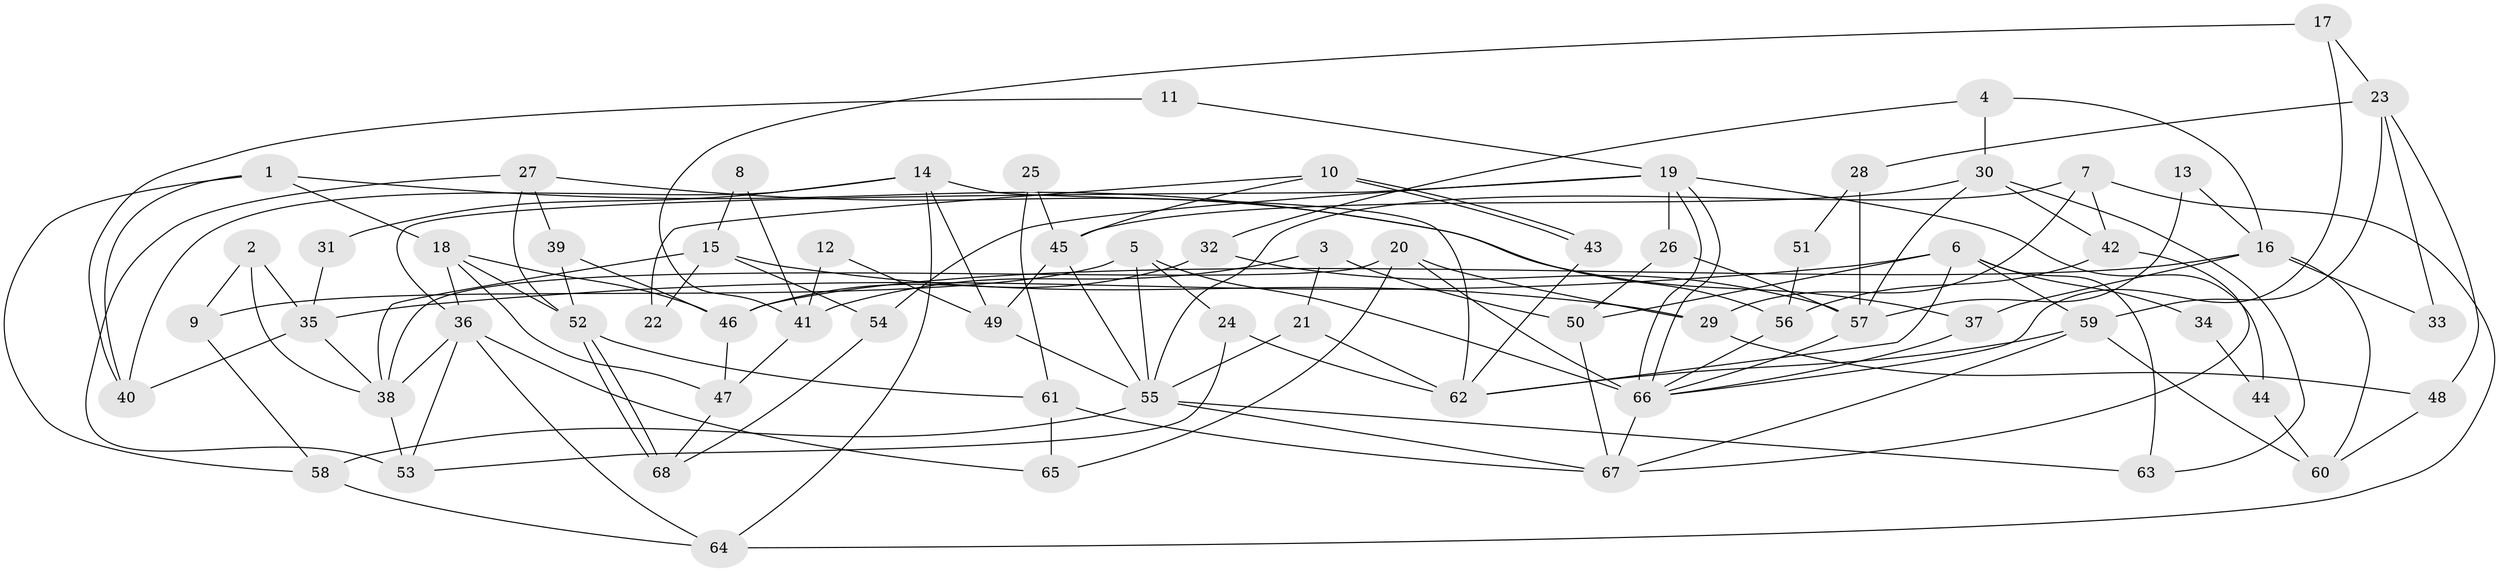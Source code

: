 // coarse degree distribution, {5: 0.2926829268292683, 4: 0.17073170731707318, 10: 0.04878048780487805, 6: 0.14634146341463414, 3: 0.14634146341463414, 8: 0.024390243902439025, 7: 0.07317073170731707, 2: 0.07317073170731707, 9: 0.024390243902439025}
// Generated by graph-tools (version 1.1) at 2025/24/03/03/25 07:24:01]
// undirected, 68 vertices, 136 edges
graph export_dot {
graph [start="1"]
  node [color=gray90,style=filled];
  1;
  2;
  3;
  4;
  5;
  6;
  7;
  8;
  9;
  10;
  11;
  12;
  13;
  14;
  15;
  16;
  17;
  18;
  19;
  20;
  21;
  22;
  23;
  24;
  25;
  26;
  27;
  28;
  29;
  30;
  31;
  32;
  33;
  34;
  35;
  36;
  37;
  38;
  39;
  40;
  41;
  42;
  43;
  44;
  45;
  46;
  47;
  48;
  49;
  50;
  51;
  52;
  53;
  54;
  55;
  56;
  57;
  58;
  59;
  60;
  61;
  62;
  63;
  64;
  65;
  66;
  67;
  68;
  1 -- 58;
  1 -- 18;
  1 -- 37;
  1 -- 40;
  2 -- 38;
  2 -- 9;
  2 -- 35;
  3 -- 21;
  3 -- 50;
  3 -- 41;
  4 -- 30;
  4 -- 32;
  4 -- 16;
  5 -- 66;
  5 -- 24;
  5 -- 9;
  5 -- 55;
  6 -- 35;
  6 -- 62;
  6 -- 34;
  6 -- 50;
  6 -- 59;
  6 -- 63;
  7 -- 55;
  7 -- 42;
  7 -- 29;
  7 -- 64;
  8 -- 41;
  8 -- 15;
  9 -- 58;
  10 -- 43;
  10 -- 43;
  10 -- 45;
  10 -- 22;
  11 -- 40;
  11 -- 19;
  12 -- 49;
  12 -- 41;
  13 -- 16;
  13 -- 57;
  14 -- 64;
  14 -- 40;
  14 -- 31;
  14 -- 49;
  14 -- 62;
  15 -- 38;
  15 -- 29;
  15 -- 22;
  15 -- 54;
  16 -- 60;
  16 -- 33;
  16 -- 37;
  16 -- 46;
  17 -- 41;
  17 -- 66;
  17 -- 23;
  18 -- 47;
  18 -- 36;
  18 -- 46;
  18 -- 52;
  19 -- 66;
  19 -- 66;
  19 -- 26;
  19 -- 36;
  19 -- 44;
  19 -- 54;
  20 -- 66;
  20 -- 38;
  20 -- 29;
  20 -- 65;
  21 -- 55;
  21 -- 62;
  23 -- 59;
  23 -- 28;
  23 -- 33;
  23 -- 48;
  24 -- 62;
  24 -- 53;
  25 -- 45;
  25 -- 61;
  26 -- 57;
  26 -- 50;
  27 -- 39;
  27 -- 52;
  27 -- 53;
  27 -- 56;
  28 -- 57;
  28 -- 51;
  29 -- 48;
  30 -- 63;
  30 -- 42;
  30 -- 45;
  30 -- 57;
  31 -- 35;
  32 -- 46;
  32 -- 57;
  34 -- 44;
  35 -- 38;
  35 -- 40;
  36 -- 65;
  36 -- 38;
  36 -- 53;
  36 -- 64;
  37 -- 66;
  38 -- 53;
  39 -- 52;
  39 -- 46;
  41 -- 47;
  42 -- 56;
  42 -- 67;
  43 -- 62;
  44 -- 60;
  45 -- 55;
  45 -- 49;
  46 -- 47;
  47 -- 68;
  48 -- 60;
  49 -- 55;
  50 -- 67;
  51 -- 56;
  52 -- 68;
  52 -- 68;
  52 -- 61;
  54 -- 68;
  55 -- 58;
  55 -- 63;
  55 -- 67;
  56 -- 66;
  57 -- 66;
  58 -- 64;
  59 -- 67;
  59 -- 60;
  59 -- 62;
  61 -- 67;
  61 -- 65;
  66 -- 67;
}
